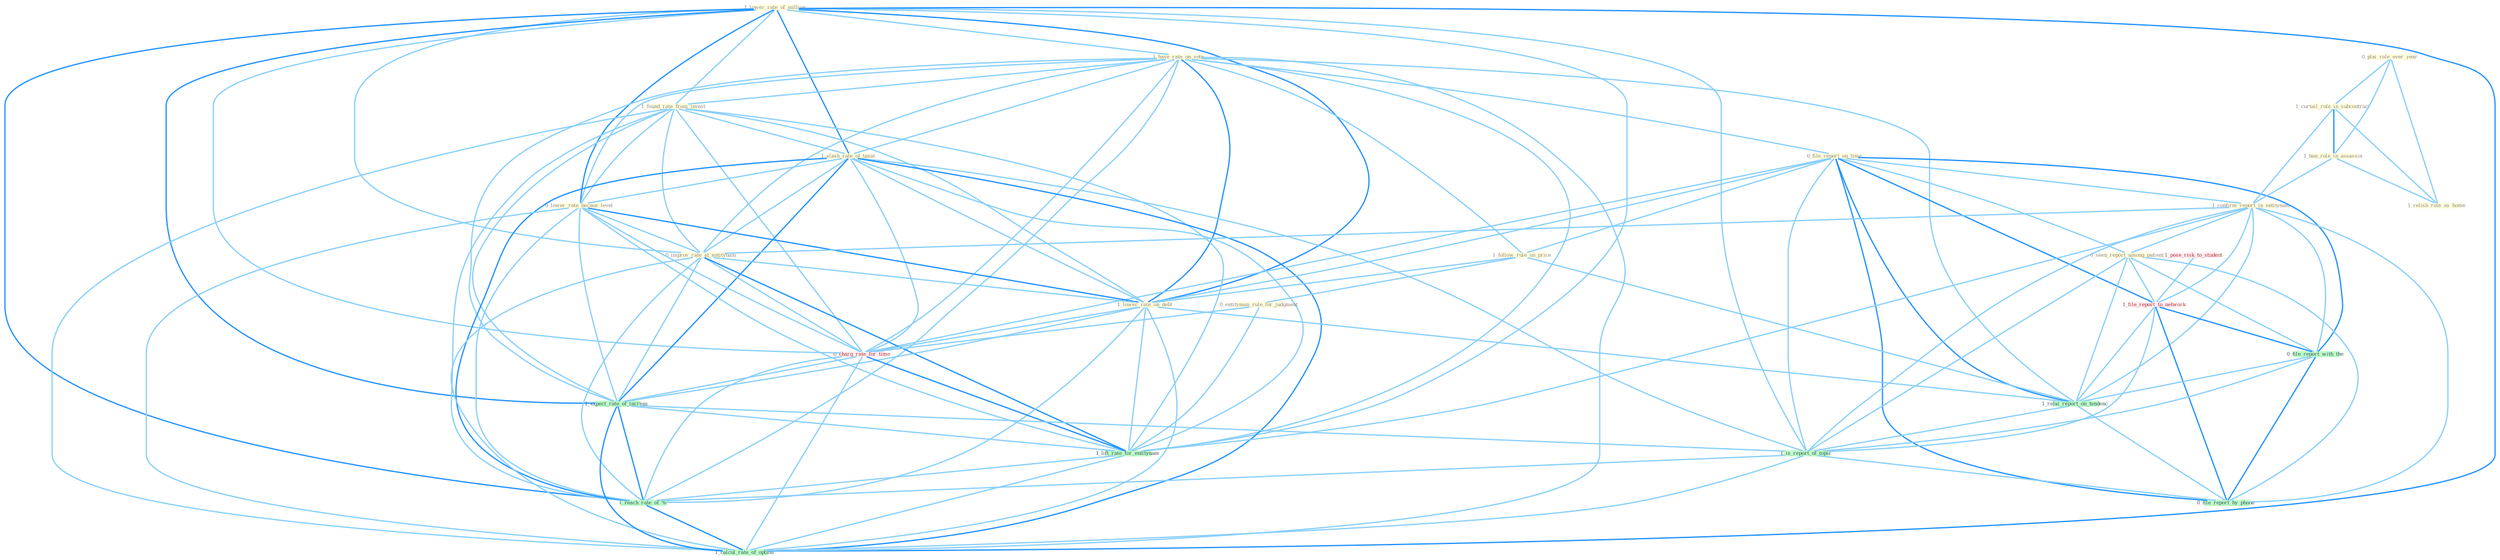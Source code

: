 Graph G{ 
    node
    [shape=polygon,style=filled,width=.5,height=.06,color="#BDFCC9",fixedsize=true,fontsize=4,
    fontcolor="#2f4f4f"];
    {node
    [color="#ffffe0", fontcolor="#8b7d6b"] "1_lower_rate_of_million " "1_have_rate_on_vote " "0_plai_role_over_year " "1_found_rate_from_invest " "1_slash_rate_of_taxat " "0_file_report_on_time " "1_follow_rule_on_price " "1_curtail_role_in_subcontract " "0_lower_rate_becaus_level " "1_ban_role_in_assassin " "1_confirm_report_in_entitynam " "0_improv_rate_at_entitynam " "1_relish_role_as_home " "0_entitynam_rule_for_judgment " "0_seen_report_among_patient " "1_lower_rate_on_debt "}
{node [color="#fff0f5", fontcolor="#b22222"] "1_pose_risk_to_student " "1_file_report_to_network " "0_charg_rate_for_time "}
edge [color="#B0E2FF"];

	"1_lower_rate_of_million " -- "1_have_rate_on_vote " [w="1", color="#87cefa" ];
	"1_lower_rate_of_million " -- "1_found_rate_from_invest " [w="1", color="#87cefa" ];
	"1_lower_rate_of_million " -- "1_slash_rate_of_taxat " [w="2", color="#1e90ff" , len=0.8];
	"1_lower_rate_of_million " -- "0_lower_rate_becaus_level " [w="2", color="#1e90ff" , len=0.8];
	"1_lower_rate_of_million " -- "0_improv_rate_at_entitynam " [w="1", color="#87cefa" ];
	"1_lower_rate_of_million " -- "1_lower_rate_on_debt " [w="2", color="#1e90ff" , len=0.8];
	"1_lower_rate_of_million " -- "0_charg_rate_for_time " [w="1", color="#87cefa" ];
	"1_lower_rate_of_million " -- "1_expect_rate_of_increas " [w="2", color="#1e90ff" , len=0.8];
	"1_lower_rate_of_million " -- "1_lift_rate_for_entitynam " [w="1", color="#87cefa" ];
	"1_lower_rate_of_million " -- "1_is_report_of_topic " [w="1", color="#87cefa" ];
	"1_lower_rate_of_million " -- "1_reach_rate_of_% " [w="2", color="#1e90ff" , len=0.8];
	"1_lower_rate_of_million " -- "1_calcul_rate_of_option " [w="2", color="#1e90ff" , len=0.8];
	"1_have_rate_on_vote " -- "1_found_rate_from_invest " [w="1", color="#87cefa" ];
	"1_have_rate_on_vote " -- "1_slash_rate_of_taxat " [w="1", color="#87cefa" ];
	"1_have_rate_on_vote " -- "0_file_report_on_time " [w="1", color="#87cefa" ];
	"1_have_rate_on_vote " -- "1_follow_rule_on_price " [w="1", color="#87cefa" ];
	"1_have_rate_on_vote " -- "0_lower_rate_becaus_level " [w="1", color="#87cefa" ];
	"1_have_rate_on_vote " -- "0_improv_rate_at_entitynam " [w="1", color="#87cefa" ];
	"1_have_rate_on_vote " -- "1_lower_rate_on_debt " [w="2", color="#1e90ff" , len=0.8];
	"1_have_rate_on_vote " -- "0_charg_rate_for_time " [w="1", color="#87cefa" ];
	"1_have_rate_on_vote " -- "1_expect_rate_of_increas " [w="1", color="#87cefa" ];
	"1_have_rate_on_vote " -- "1_relai_report_on_tendenc " [w="1", color="#87cefa" ];
	"1_have_rate_on_vote " -- "1_lift_rate_for_entitynam " [w="1", color="#87cefa" ];
	"1_have_rate_on_vote " -- "1_reach_rate_of_% " [w="1", color="#87cefa" ];
	"1_have_rate_on_vote " -- "1_calcul_rate_of_option " [w="1", color="#87cefa" ];
	"0_plai_role_over_year " -- "1_curtail_role_in_subcontract " [w="1", color="#87cefa" ];
	"0_plai_role_over_year " -- "1_ban_role_in_assassin " [w="1", color="#87cefa" ];
	"0_plai_role_over_year " -- "1_relish_role_as_home " [w="1", color="#87cefa" ];
	"1_found_rate_from_invest " -- "1_slash_rate_of_taxat " [w="1", color="#87cefa" ];
	"1_found_rate_from_invest " -- "0_lower_rate_becaus_level " [w="1", color="#87cefa" ];
	"1_found_rate_from_invest " -- "0_improv_rate_at_entitynam " [w="1", color="#87cefa" ];
	"1_found_rate_from_invest " -- "1_lower_rate_on_debt " [w="1", color="#87cefa" ];
	"1_found_rate_from_invest " -- "0_charg_rate_for_time " [w="1", color="#87cefa" ];
	"1_found_rate_from_invest " -- "1_expect_rate_of_increas " [w="1", color="#87cefa" ];
	"1_found_rate_from_invest " -- "1_lift_rate_for_entitynam " [w="1", color="#87cefa" ];
	"1_found_rate_from_invest " -- "1_reach_rate_of_% " [w="1", color="#87cefa" ];
	"1_found_rate_from_invest " -- "1_calcul_rate_of_option " [w="1", color="#87cefa" ];
	"1_slash_rate_of_taxat " -- "0_lower_rate_becaus_level " [w="1", color="#87cefa" ];
	"1_slash_rate_of_taxat " -- "0_improv_rate_at_entitynam " [w="1", color="#87cefa" ];
	"1_slash_rate_of_taxat " -- "1_lower_rate_on_debt " [w="1", color="#87cefa" ];
	"1_slash_rate_of_taxat " -- "0_charg_rate_for_time " [w="1", color="#87cefa" ];
	"1_slash_rate_of_taxat " -- "1_expect_rate_of_increas " [w="2", color="#1e90ff" , len=0.8];
	"1_slash_rate_of_taxat " -- "1_lift_rate_for_entitynam " [w="1", color="#87cefa" ];
	"1_slash_rate_of_taxat " -- "1_is_report_of_topic " [w="1", color="#87cefa" ];
	"1_slash_rate_of_taxat " -- "1_reach_rate_of_% " [w="2", color="#1e90ff" , len=0.8];
	"1_slash_rate_of_taxat " -- "1_calcul_rate_of_option " [w="2", color="#1e90ff" , len=0.8];
	"0_file_report_on_time " -- "1_follow_rule_on_price " [w="1", color="#87cefa" ];
	"0_file_report_on_time " -- "1_confirm_report_in_entitynam " [w="1", color="#87cefa" ];
	"0_file_report_on_time " -- "0_seen_report_among_patient " [w="1", color="#87cefa" ];
	"0_file_report_on_time " -- "1_lower_rate_on_debt " [w="1", color="#87cefa" ];
	"0_file_report_on_time " -- "1_file_report_to_network " [w="2", color="#1e90ff" , len=0.8];
	"0_file_report_on_time " -- "0_file_report_with_the " [w="2", color="#1e90ff" , len=0.8];
	"0_file_report_on_time " -- "0_charg_rate_for_time " [w="1", color="#87cefa" ];
	"0_file_report_on_time " -- "1_relai_report_on_tendenc " [w="2", color="#1e90ff" , len=0.8];
	"0_file_report_on_time " -- "1_is_report_of_topic " [w="1", color="#87cefa" ];
	"0_file_report_on_time " -- "0_file_report_by_phone " [w="2", color="#1e90ff" , len=0.8];
	"1_follow_rule_on_price " -- "0_entitynam_rule_for_judgment " [w="1", color="#87cefa" ];
	"1_follow_rule_on_price " -- "1_lower_rate_on_debt " [w="1", color="#87cefa" ];
	"1_follow_rule_on_price " -- "1_relai_report_on_tendenc " [w="1", color="#87cefa" ];
	"1_curtail_role_in_subcontract " -- "1_ban_role_in_assassin " [w="2", color="#1e90ff" , len=0.8];
	"1_curtail_role_in_subcontract " -- "1_confirm_report_in_entitynam " [w="1", color="#87cefa" ];
	"1_curtail_role_in_subcontract " -- "1_relish_role_as_home " [w="1", color="#87cefa" ];
	"0_lower_rate_becaus_level " -- "0_improv_rate_at_entitynam " [w="1", color="#87cefa" ];
	"0_lower_rate_becaus_level " -- "1_lower_rate_on_debt " [w="2", color="#1e90ff" , len=0.8];
	"0_lower_rate_becaus_level " -- "0_charg_rate_for_time " [w="1", color="#87cefa" ];
	"0_lower_rate_becaus_level " -- "1_expect_rate_of_increas " [w="1", color="#87cefa" ];
	"0_lower_rate_becaus_level " -- "1_lift_rate_for_entitynam " [w="1", color="#87cefa" ];
	"0_lower_rate_becaus_level " -- "1_reach_rate_of_% " [w="1", color="#87cefa" ];
	"0_lower_rate_becaus_level " -- "1_calcul_rate_of_option " [w="1", color="#87cefa" ];
	"1_ban_role_in_assassin " -- "1_confirm_report_in_entitynam " [w="1", color="#87cefa" ];
	"1_ban_role_in_assassin " -- "1_relish_role_as_home " [w="1", color="#87cefa" ];
	"1_confirm_report_in_entitynam " -- "0_improv_rate_at_entitynam " [w="1", color="#87cefa" ];
	"1_confirm_report_in_entitynam " -- "0_seen_report_among_patient " [w="1", color="#87cefa" ];
	"1_confirm_report_in_entitynam " -- "1_file_report_to_network " [w="1", color="#87cefa" ];
	"1_confirm_report_in_entitynam " -- "0_file_report_with_the " [w="1", color="#87cefa" ];
	"1_confirm_report_in_entitynam " -- "1_relai_report_on_tendenc " [w="1", color="#87cefa" ];
	"1_confirm_report_in_entitynam " -- "1_lift_rate_for_entitynam " [w="1", color="#87cefa" ];
	"1_confirm_report_in_entitynam " -- "1_is_report_of_topic " [w="1", color="#87cefa" ];
	"1_confirm_report_in_entitynam " -- "0_file_report_by_phone " [w="1", color="#87cefa" ];
	"0_improv_rate_at_entitynam " -- "1_lower_rate_on_debt " [w="1", color="#87cefa" ];
	"0_improv_rate_at_entitynam " -- "0_charg_rate_for_time " [w="1", color="#87cefa" ];
	"0_improv_rate_at_entitynam " -- "1_expect_rate_of_increas " [w="1", color="#87cefa" ];
	"0_improv_rate_at_entitynam " -- "1_lift_rate_for_entitynam " [w="2", color="#1e90ff" , len=0.8];
	"0_improv_rate_at_entitynam " -- "1_reach_rate_of_% " [w="1", color="#87cefa" ];
	"0_improv_rate_at_entitynam " -- "1_calcul_rate_of_option " [w="1", color="#87cefa" ];
	"0_entitynam_rule_for_judgment " -- "0_charg_rate_for_time " [w="1", color="#87cefa" ];
	"0_entitynam_rule_for_judgment " -- "1_lift_rate_for_entitynam " [w="1", color="#87cefa" ];
	"0_seen_report_among_patient " -- "1_file_report_to_network " [w="1", color="#87cefa" ];
	"0_seen_report_among_patient " -- "0_file_report_with_the " [w="1", color="#87cefa" ];
	"0_seen_report_among_patient " -- "1_relai_report_on_tendenc " [w="1", color="#87cefa" ];
	"0_seen_report_among_patient " -- "1_is_report_of_topic " [w="1", color="#87cefa" ];
	"0_seen_report_among_patient " -- "0_file_report_by_phone " [w="1", color="#87cefa" ];
	"1_lower_rate_on_debt " -- "0_charg_rate_for_time " [w="1", color="#87cefa" ];
	"1_lower_rate_on_debt " -- "1_expect_rate_of_increas " [w="1", color="#87cefa" ];
	"1_lower_rate_on_debt " -- "1_relai_report_on_tendenc " [w="1", color="#87cefa" ];
	"1_lower_rate_on_debt " -- "1_lift_rate_for_entitynam " [w="1", color="#87cefa" ];
	"1_lower_rate_on_debt " -- "1_reach_rate_of_% " [w="1", color="#87cefa" ];
	"1_lower_rate_on_debt " -- "1_calcul_rate_of_option " [w="1", color="#87cefa" ];
	"1_pose_risk_to_student " -- "1_file_report_to_network " [w="1", color="#87cefa" ];
	"1_file_report_to_network " -- "0_file_report_with_the " [w="2", color="#1e90ff" , len=0.8];
	"1_file_report_to_network " -- "1_relai_report_on_tendenc " [w="1", color="#87cefa" ];
	"1_file_report_to_network " -- "1_is_report_of_topic " [w="1", color="#87cefa" ];
	"1_file_report_to_network " -- "0_file_report_by_phone " [w="2", color="#1e90ff" , len=0.8];
	"0_file_report_with_the " -- "1_relai_report_on_tendenc " [w="1", color="#87cefa" ];
	"0_file_report_with_the " -- "1_is_report_of_topic " [w="1", color="#87cefa" ];
	"0_file_report_with_the " -- "0_file_report_by_phone " [w="2", color="#1e90ff" , len=0.8];
	"0_charg_rate_for_time " -- "1_expect_rate_of_increas " [w="1", color="#87cefa" ];
	"0_charg_rate_for_time " -- "1_lift_rate_for_entitynam " [w="2", color="#1e90ff" , len=0.8];
	"0_charg_rate_for_time " -- "1_reach_rate_of_% " [w="1", color="#87cefa" ];
	"0_charg_rate_for_time " -- "1_calcul_rate_of_option " [w="1", color="#87cefa" ];
	"1_expect_rate_of_increas " -- "1_lift_rate_for_entitynam " [w="1", color="#87cefa" ];
	"1_expect_rate_of_increas " -- "1_is_report_of_topic " [w="1", color="#87cefa" ];
	"1_expect_rate_of_increas " -- "1_reach_rate_of_% " [w="2", color="#1e90ff" , len=0.8];
	"1_expect_rate_of_increas " -- "1_calcul_rate_of_option " [w="2", color="#1e90ff" , len=0.8];
	"1_relai_report_on_tendenc " -- "1_is_report_of_topic " [w="1", color="#87cefa" ];
	"1_relai_report_on_tendenc " -- "0_file_report_by_phone " [w="1", color="#87cefa" ];
	"1_lift_rate_for_entitynam " -- "1_reach_rate_of_% " [w="1", color="#87cefa" ];
	"1_lift_rate_for_entitynam " -- "1_calcul_rate_of_option " [w="1", color="#87cefa" ];
	"1_is_report_of_topic " -- "1_reach_rate_of_% " [w="1", color="#87cefa" ];
	"1_is_report_of_topic " -- "0_file_report_by_phone " [w="1", color="#87cefa" ];
	"1_is_report_of_topic " -- "1_calcul_rate_of_option " [w="1", color="#87cefa" ];
	"1_reach_rate_of_% " -- "1_calcul_rate_of_option " [w="2", color="#1e90ff" , len=0.8];
}